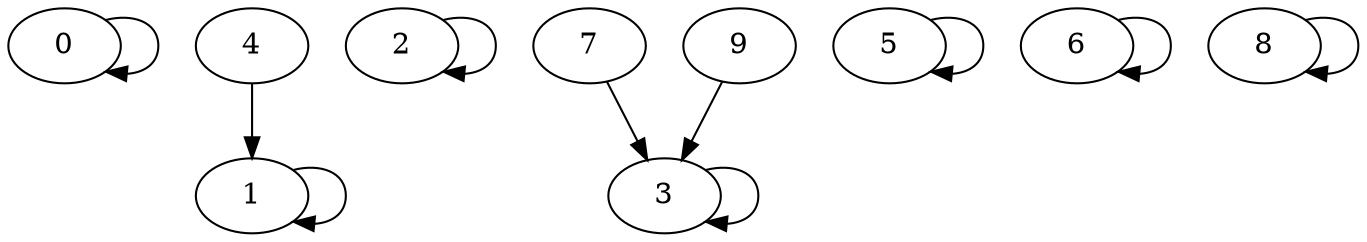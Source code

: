 digraph partitionSimple {
	graph [bb="0,0,648,108"];
	node [label="\N"];
	0	 [height=0.5,
		pos="27,90",
		width=0.75];
	0 -> 0	 [pos="e,46.895,77.568 46.895,102.43 59.688,105.68 72,101.53 72,90 72,81.622 65.501,77.143 57.039,76.564"];
	1	 [height=0.5,
		pos="117,18",
		width=0.75];
	1 -> 1	 [pos="e,136.9,5.5679 136.9,30.432 149.69,33.675 162,29.531 162,18 162,9.6218 155.5,5.1433 147.04,4.5644"];
	2	 [height=0.5,
		pos="189,90",
		width=0.75];
	2 -> 2	 [pos="e,208.9,77.568 208.9,102.43 221.69,105.68 234,101.53 234,90 234,81.622 227.5,77.143 219.04,76.564"];
	3	 [height=0.5,
		pos="315,18",
		width=0.75];
	3 -> 3	 [pos="e,334.9,5.5679 334.9,30.432 347.69,33.675 360,29.531 360,18 360,9.6218 353.5,5.1433 345.04,4.5644"];
	5	 [height=0.5,
		pos="423,90",
		width=0.75];
	5 -> 5	 [pos="e,442.9,77.568 442.9,102.43 455.69,105.68 468,101.53 468,90 468,81.622 461.5,77.143 453.04,76.564"];
	6	 [height=0.5,
		pos="513,90",
		width=0.75];
	6 -> 6	 [pos="e,532.9,77.568 532.9,102.43 545.69,105.68 558,101.53 558,90 558,81.622 551.5,77.143 543.04,76.564"];
	8	 [height=0.5,
		pos="603,90",
		width=0.75];
	8 -> 8	 [pos="e,622.9,77.568 622.9,102.43 635.69,105.68 648,101.53 648,90 648,81.622 641.5,77.143 633.04,76.564"];
	4	 [height=0.5,
		pos="117,90",
		width=0.75];
	4 -> 1	 [pos="e,117,36.413 117,71.831 117,64.131 117,54.974 117,46.417"];
	7	 [height=0.5,
		pos="279,90",
		width=0.75];
	7 -> 3	 [pos="e,306.37,35.269 287.71,72.571 291.96,64.081 297.15,53.693 301.87,44.267"];
	9	 [height=0.5,
		pos="351,90",
		width=0.75];
	9 -> 3	 [pos="e,323.63,35.269 342.29,72.571 338.04,64.081 332.85,53.693 328.13,44.267"];
}
